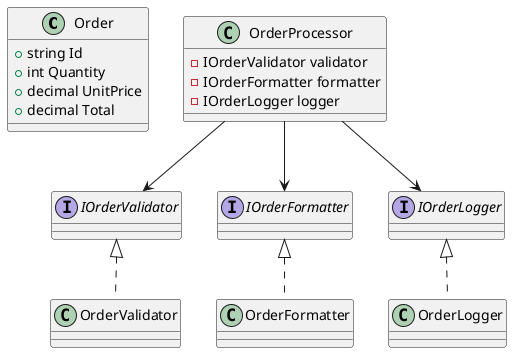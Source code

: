 ```plantuml
@startuml
class Order {
  +string Id
  +int Quantity
  +decimal UnitPrice
  +decimal Total
}

interface IOrderValidator
interface IOrderFormatter
interface IOrderLogger

class OrderValidator implements IOrderValidator
class OrderFormatter implements IOrderFormatter
class OrderLogger implements IOrderLogger

class OrderProcessor {
    -IOrderValidator validator
    -IOrderFormatter formatter
    -IOrderLogger logger
}

OrderProcessor --> IOrderValidator
OrderProcessor --> IOrderFormatter
OrderProcessor --> IOrderLogger
@enduml
```